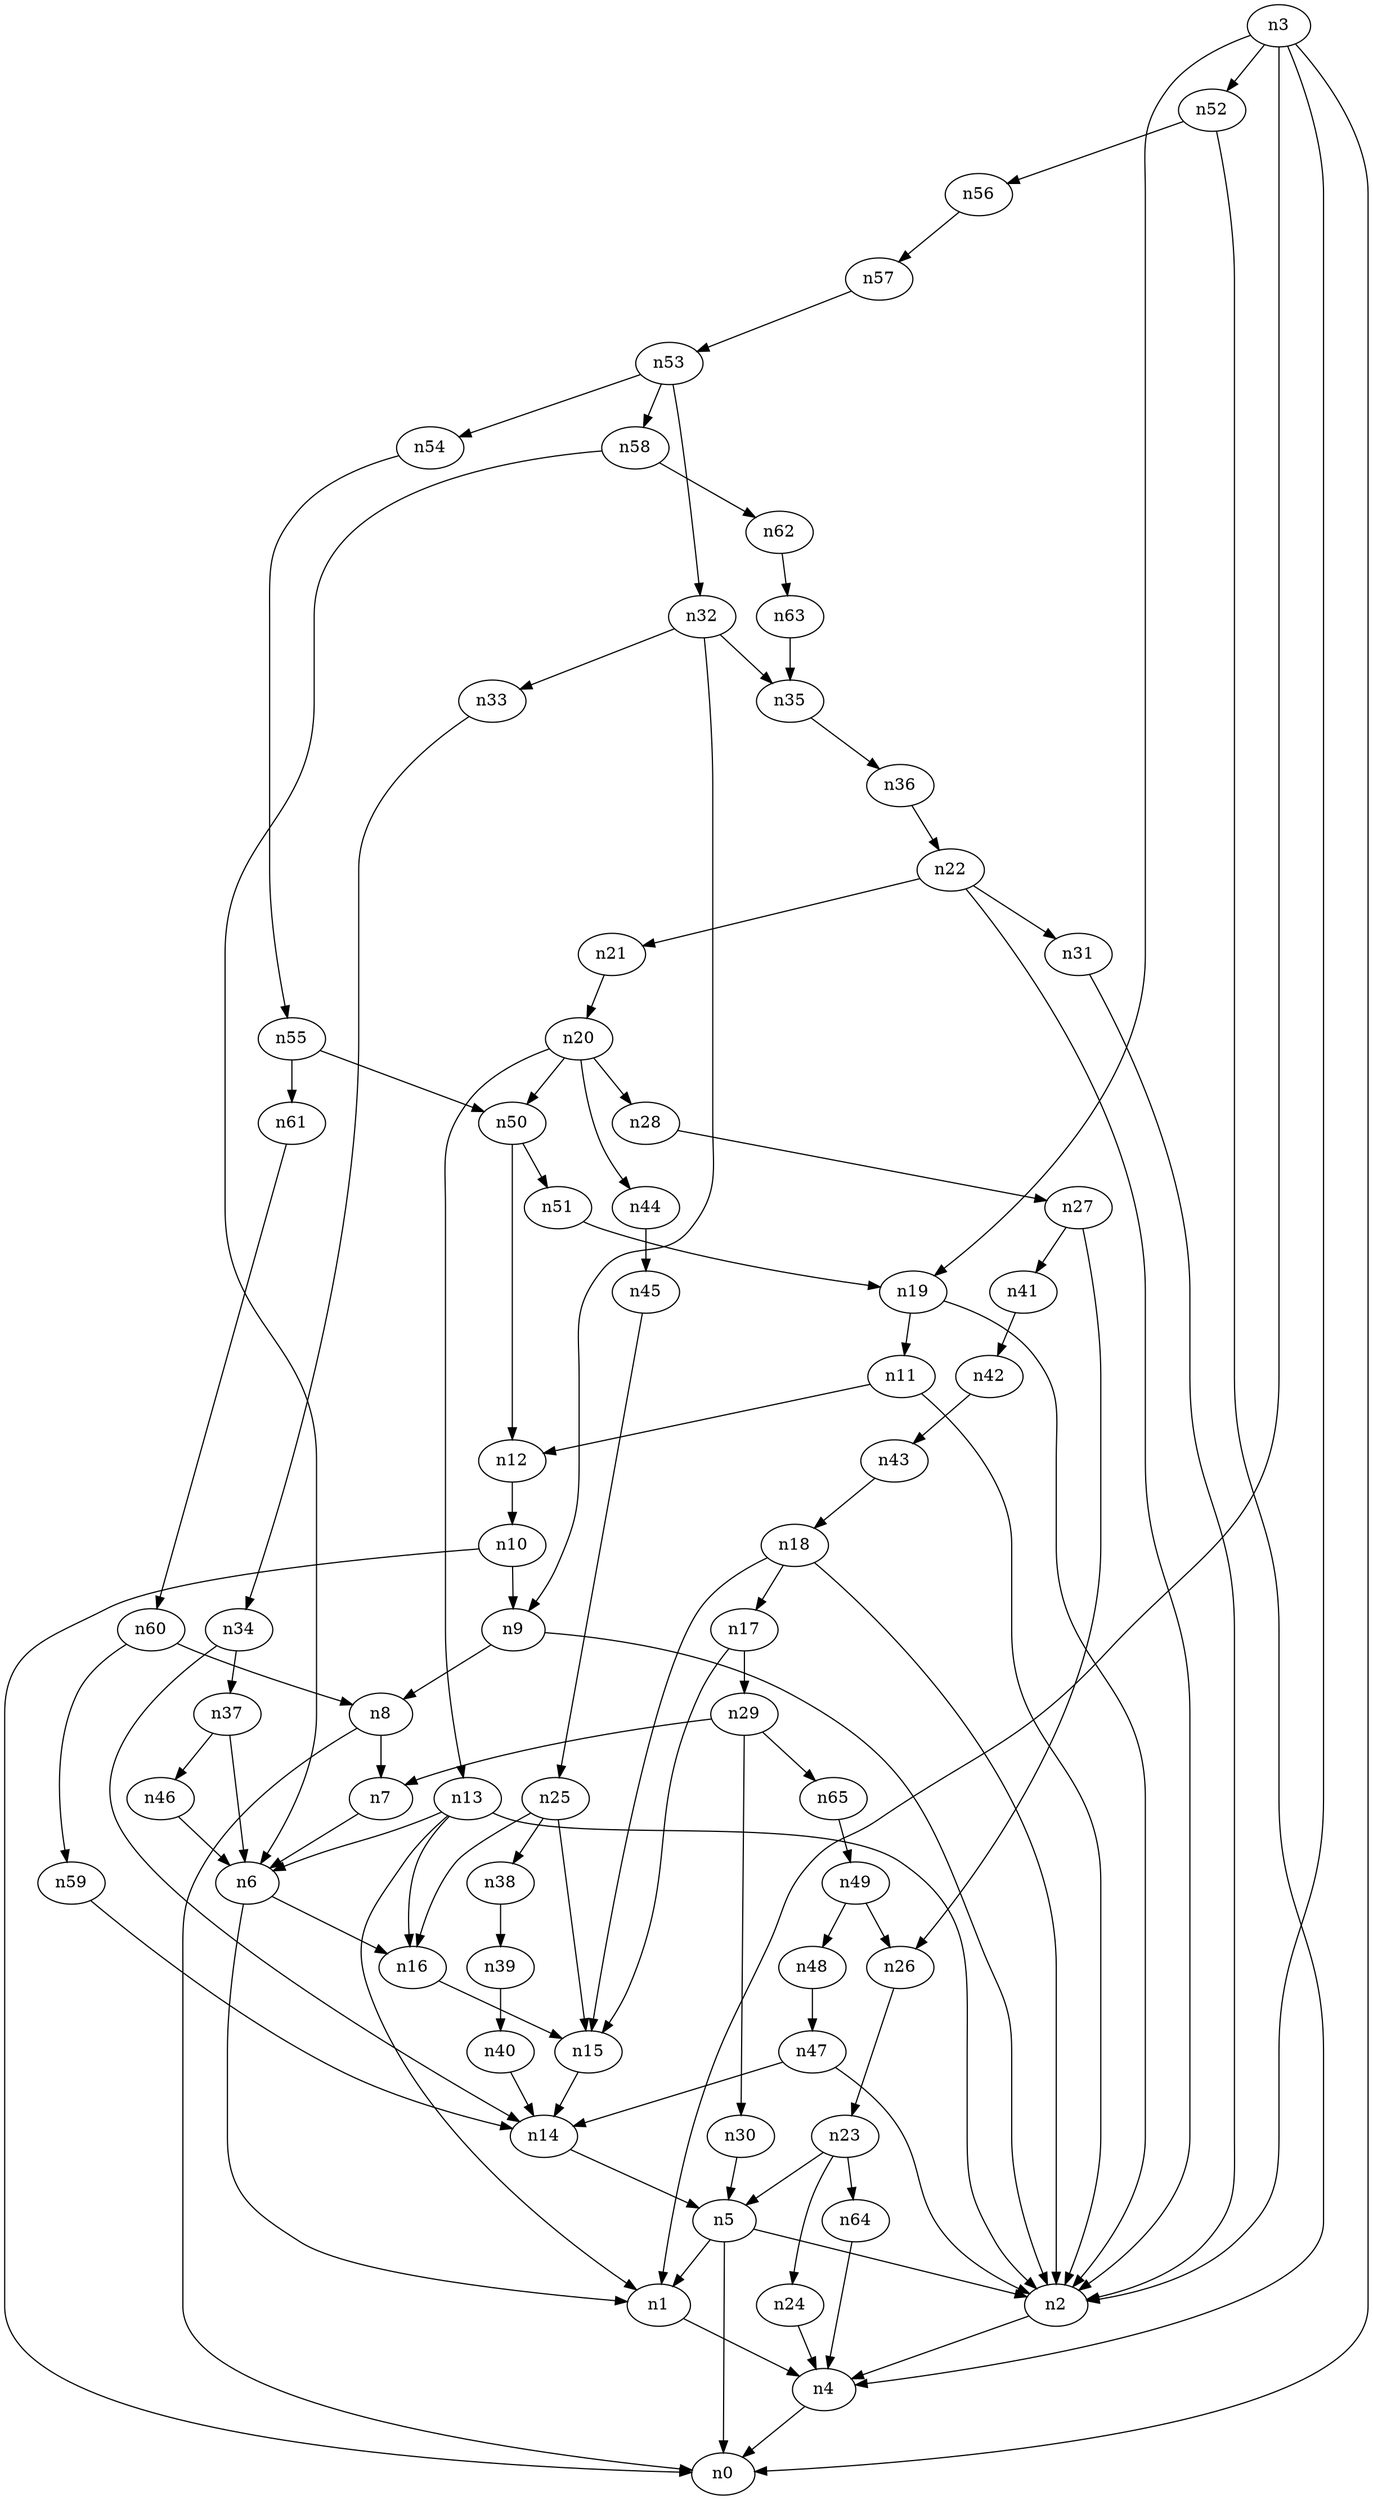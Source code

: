 digraph G {
	n1 -> n4	 [_graphml_id=e4];
	n2 -> n4	 [_graphml_id=e7];
	n3 -> n0	 [_graphml_id=e0];
	n3 -> n1	 [_graphml_id=e3];
	n3 -> n2	 [_graphml_id=e6];
	n3 -> n19	 [_graphml_id=e29];
	n3 -> n52	 [_graphml_id=e83];
	n4 -> n0	 [_graphml_id=e1];
	n5 -> n0	 [_graphml_id=e2];
	n5 -> n1	 [_graphml_id=e5];
	n5 -> n2	 [_graphml_id=e8];
	n6 -> n1	 [_graphml_id=e9];
	n6 -> n16	 [_graphml_id=e25];
	n7 -> n6	 [_graphml_id=e10];
	n8 -> n0	 [_graphml_id=e12];
	n8 -> n7	 [_graphml_id=e11];
	n9 -> n2	 [_graphml_id=e13];
	n9 -> n8	 [_graphml_id=e21];
	n10 -> n0	 [_graphml_id=e15];
	n10 -> n9	 [_graphml_id=e14];
	n11 -> n2	 [_graphml_id=e16];
	n11 -> n12	 [_graphml_id=e17];
	n12 -> n10	 [_graphml_id=e18];
	n13 -> n1	 [_graphml_id=e19];
	n13 -> n2	 [_graphml_id=e61];
	n13 -> n6	 [_graphml_id=e20];
	n13 -> n16	 [_graphml_id=e41];
	n14 -> n5	 [_graphml_id=e22];
	n15 -> n14	 [_graphml_id=e23];
	n16 -> n15	 [_graphml_id=e24];
	n17 -> n15	 [_graphml_id=e26];
	n17 -> n29	 [_graphml_id=e75];
	n18 -> n2	 [_graphml_id=e28];
	n18 -> n15	 [_graphml_id=e31];
	n18 -> n17	 [_graphml_id=e27];
	n19 -> n2	 [_graphml_id=e51];
	n19 -> n11	 [_graphml_id=e30];
	n20 -> n13	 [_graphml_id=e32];
	n20 -> n28	 [_graphml_id=e45];
	n20 -> n44	 [_graphml_id=e70];
	n20 -> n50	 [_graphml_id=e80];
	n21 -> n20	 [_graphml_id=e33];
	n22 -> n2	 [_graphml_id=e35];
	n22 -> n21	 [_graphml_id=e34];
	n22 -> n31	 [_graphml_id=e50];
	n23 -> n5	 [_graphml_id=e36];
	n23 -> n24	 [_graphml_id=e37];
	n23 -> n64	 [_graphml_id=e103];
	n24 -> n4	 [_graphml_id=e38];
	n25 -> n15	 [_graphml_id=e40];
	n25 -> n16	 [_graphml_id=e39];
	n25 -> n38	 [_graphml_id=e62];
	n26 -> n23	 [_graphml_id=e42];
	n27 -> n26	 [_graphml_id=e43];
	n27 -> n41	 [_graphml_id=e66];
	n28 -> n27	 [_graphml_id=e44];
	n29 -> n7	 [_graphml_id=e46];
	n29 -> n30	 [_graphml_id=e47];
	n29 -> n65	 [_graphml_id=e107];
	n30 -> n5	 [_graphml_id=e48];
	n31 -> n2	 [_graphml_id=e49];
	n32 -> n9	 [_graphml_id=e52];
	n32 -> n33	 [_graphml_id=e53];
	n32 -> n35	 [_graphml_id=e56];
	n33 -> n34	 [_graphml_id=e54];
	n34 -> n14	 [_graphml_id=e55];
	n34 -> n37	 [_graphml_id=e59];
	n35 -> n36	 [_graphml_id=e57];
	n36 -> n22	 [_graphml_id=e58];
	n37 -> n6	 [_graphml_id=e60];
	n37 -> n46	 [_graphml_id=e73];
	n38 -> n39	 [_graphml_id=e63];
	n39 -> n40	 [_graphml_id=e64];
	n40 -> n14	 [_graphml_id=e65];
	n41 -> n42	 [_graphml_id=e67];
	n42 -> n43	 [_graphml_id=e68];
	n43 -> n18	 [_graphml_id=e69];
	n44 -> n45	 [_graphml_id=e71];
	n45 -> n25	 [_graphml_id=e72];
	n46 -> n6	 [_graphml_id=e74];
	n47 -> n2	 [_graphml_id=e95];
	n47 -> n14	 [_graphml_id=e76];
	n48 -> n47	 [_graphml_id=e77];
	n49 -> n26	 [_graphml_id=e79];
	n49 -> n48	 [_graphml_id=e78];
	n50 -> n12	 [_graphml_id=e85];
	n50 -> n51	 [_graphml_id=e81];
	n51 -> n19	 [_graphml_id=e82];
	n52 -> n4	 [_graphml_id=e84];
	n52 -> n56	 [_graphml_id=e90];
	n53 -> n32	 [_graphml_id=e86];
	n53 -> n54	 [_graphml_id=e87];
	n53 -> n58	 [_graphml_id=e93];
	n54 -> n55	 [_graphml_id=e88];
	n55 -> n50	 [_graphml_id=e89];
	n55 -> n61	 [_graphml_id=e99];
	n56 -> n57	 [_graphml_id=e91];
	n57 -> n53	 [_graphml_id=e92];
	n58 -> n6	 [_graphml_id=e94];
	n58 -> n62	 [_graphml_id=e100];
	n59 -> n14	 [_graphml_id=e96];
	n60 -> n8	 [_graphml_id=e105];
	n60 -> n59	 [_graphml_id=e97];
	n61 -> n60	 [_graphml_id=e98];
	n62 -> n63	 [_graphml_id=e101];
	n63 -> n35	 [_graphml_id=e102];
	n64 -> n4	 [_graphml_id=e104];
	n65 -> n49	 [_graphml_id=e106];
}
